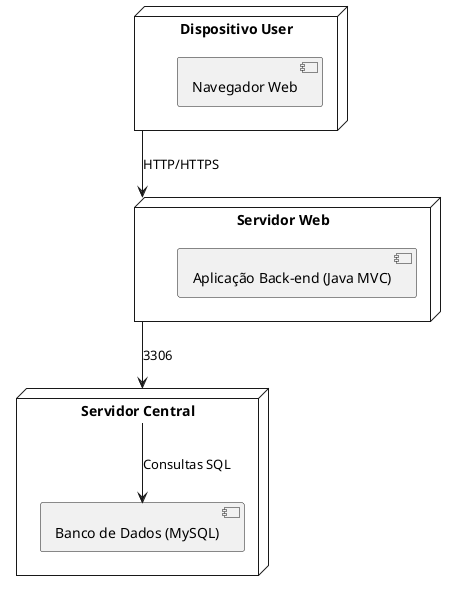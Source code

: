 @startuml
node "Servidor Central" {
    [Banco de Dados (MySQL)]
}

node "Servidor Web" {
    [Aplicação Back-end (Java MVC)]
}

node "Dispositivo User" {
    [Navegador Web]
}


}

"Dispositivo User" --> "Servidor Web": HTTP/HTTPS
"Servidor Web" --> "Servidor Central": 3306
"Servidor Central" --> [Banco de Dados (MySQL)]: Consultas SQL
@enduml
